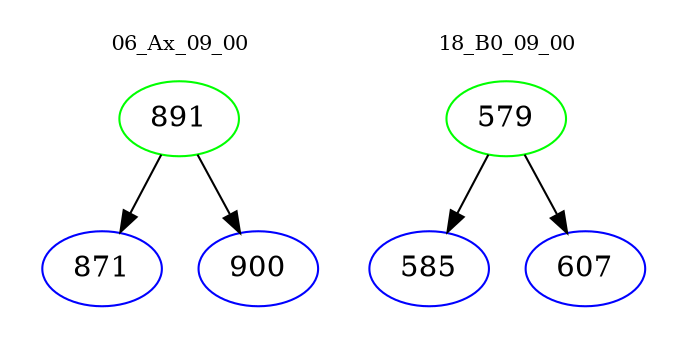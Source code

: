 digraph{
subgraph cluster_0 {
color = white
label = "06_Ax_09_00";
fontsize=10;
T0_891 [label="891", color="green"]
T0_891 -> T0_871 [color="black"]
T0_871 [label="871", color="blue"]
T0_891 -> T0_900 [color="black"]
T0_900 [label="900", color="blue"]
}
subgraph cluster_1 {
color = white
label = "18_B0_09_00";
fontsize=10;
T1_579 [label="579", color="green"]
T1_579 -> T1_585 [color="black"]
T1_585 [label="585", color="blue"]
T1_579 -> T1_607 [color="black"]
T1_607 [label="607", color="blue"]
}
}
